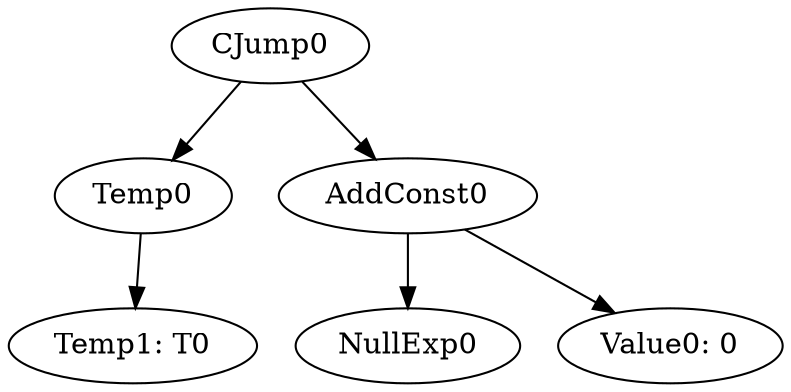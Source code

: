 digraph {
	ordering = out;
	CJump0 -> Temp0;
	CJump0 -> AddConst0;
	AddConst0 -> NullExp0;
	AddConst0 -> "Value0: 0";
	Temp0 -> "Temp1: T0";
}

